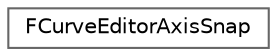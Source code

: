 digraph "Graphical Class Hierarchy"
{
 // INTERACTIVE_SVG=YES
 // LATEX_PDF_SIZE
  bgcolor="transparent";
  edge [fontname=Helvetica,fontsize=10,labelfontname=Helvetica,labelfontsize=10];
  node [fontname=Helvetica,fontsize=10,shape=box,height=0.2,width=0.4];
  rankdir="LR";
  Node0 [id="Node000000",label="FCurveEditorAxisSnap",height=0.2,width=0.4,color="grey40", fillcolor="white", style="filled",URL="$d3/d67/structFCurveEditorAxisSnap.html",tooltip="Utility struct that acts as a way to control snapping to a specific axis based on UI settings,..."];
}
